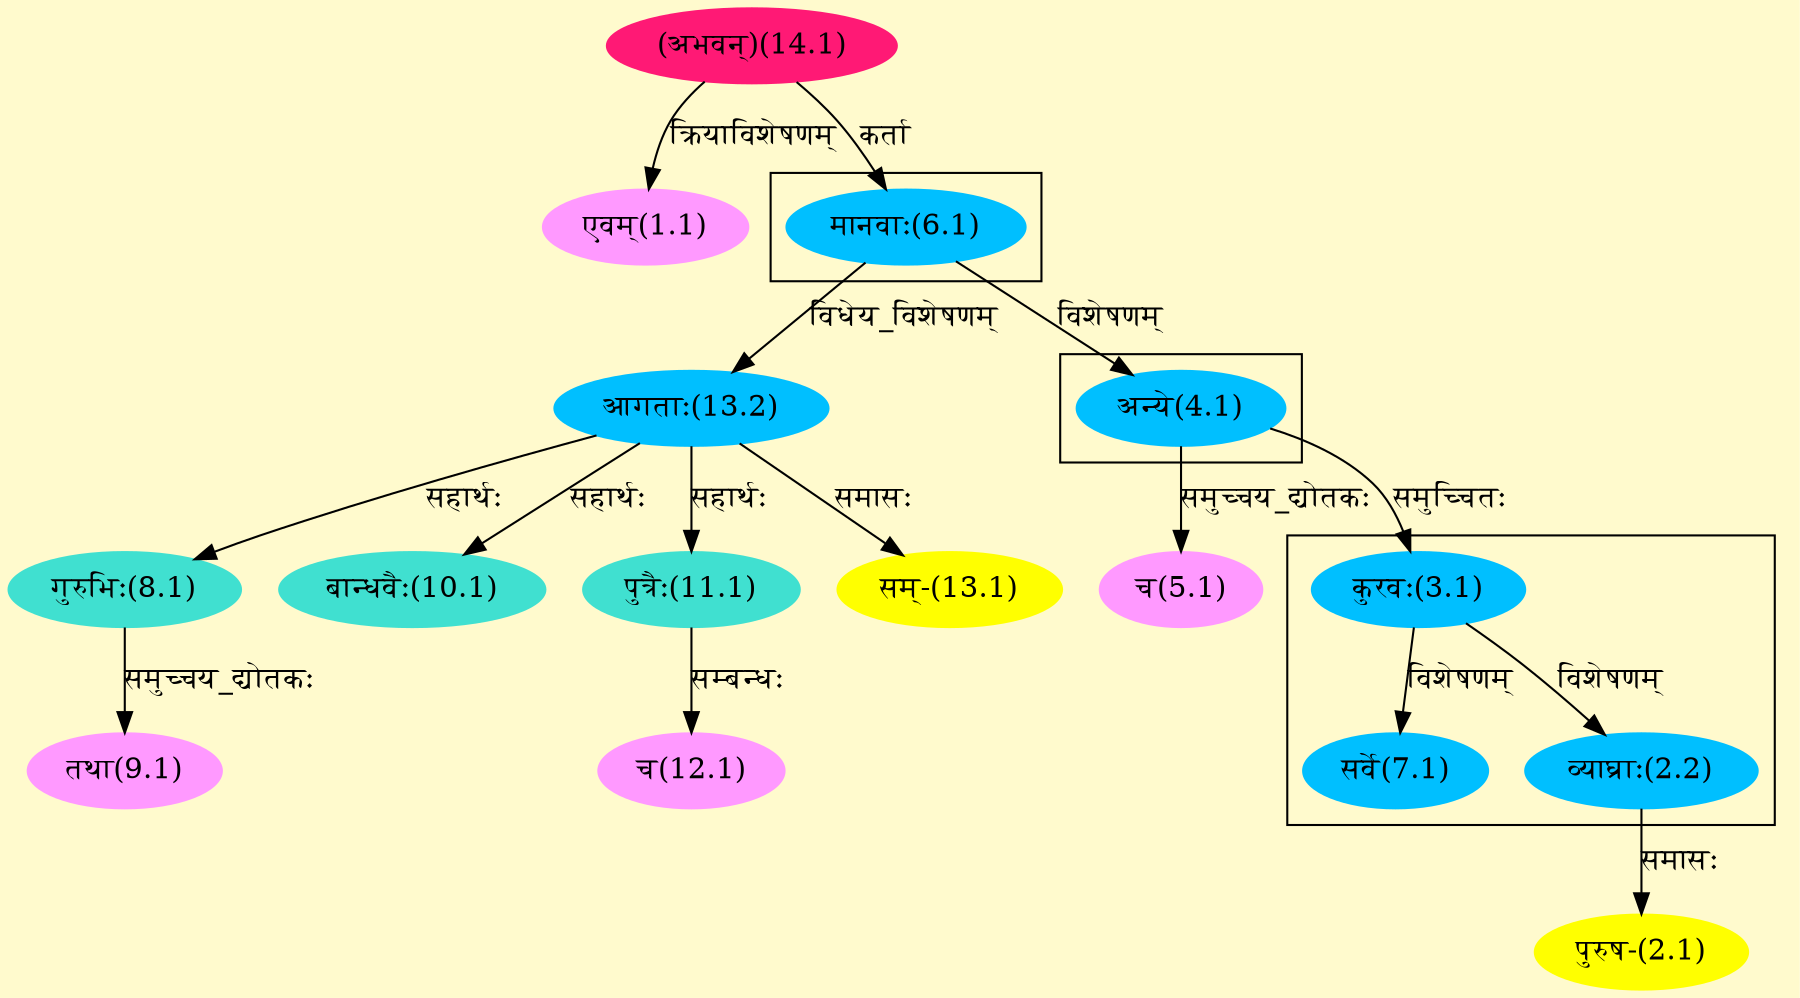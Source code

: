 digraph G{
rankdir=BT;
 compound=true;
 bgcolor="lemonchiffon1";

subgraph cluster_1{
Node2_2 [style=filled, color="#00BFFF" label = "व्याघ्राः(2.2)"]
Node3_1 [style=filled, color="#00BFFF" label = "कुरवः(3.1)"]
Node7_1 [style=filled, color="#00BFFF" label = "सर्वे(7.1)"]

}

subgraph cluster_2{
Node3_1 [style=filled, color="#00BFFF" label = "कुरवः(3.1)"]
Node4_1 [style=filled, color="#00BFFF" label = "अन्ये(4.1)"]
Node7_1 [style=filled, color="#00BFFF" label = "सर्वे(7.1)"]

}

subgraph cluster_3{
Node4_1 [style=filled, color="#00BFFF" label = "अन्ये(4.1)"]
Node6_1 [style=filled, color="#00BFFF" label = "मानवाः(6.1)"]

}
Node1_1 [style=filled, color="#FF99FF" label = "एवम्(1.1)"]
Node14_1 [style=filled, color="#FF1975" label = "(अभवन्)(14.1)"]
Node2_1 [style=filled, color="#FFFF00" label = "पुरुष-(2.1)"]
Node2_2 [style=filled, color="#00BFFF" label = "व्याघ्राः(2.2)"]
Node5_1 [style=filled, color="#FF99FF" label = "च(5.1)"]
Node4_1 [style=filled, color="#00BFFF" label = "अन्ये(4.1)"]
Node6_1 [style=filled, color="#00BFFF" label = "मानवाः(6.1)"]
Node8_1 [style=filled, color="#40E0D0" label = "गुरुभिः(8.1)"]
Node13_2 [style=filled, color="#00BFFF" label = "आगताः(13.2)"]
Node9_1 [style=filled, color="#FF99FF" label = "तथा(9.1)"]
Node10_1 [style=filled, color="#40E0D0" label = "बान्धवैः(10.1)"]
Node11_1 [style=filled, color="#40E0D0" label = "पुत्रैः(11.1)"]
Node12_1 [style=filled, color="#FF99FF" label = "च(12.1)"]
Node13_1 [style=filled, color="#FFFF00" label = "सम्-(13.1)"]
Node7_1 [style=filled, color="#00BFFF" label = "सर्वे(7.1)"]
/* Start of Relations section */

Node1_1 -> Node14_1 [  label="क्रियाविशेषणम्"  dir="back" ]
Node2_1 -> Node2_2 [  label="समासः"  dir="back" ]
Node2_2 -> Node3_1 [  label="विशेषणम्"  dir="back" ]
Node3_1 -> Node4_1 [  label="समुच्चितः"  dir="back" ]
Node4_1 -> Node6_1 [  label="विशेषणम्"  dir="back" ]
Node5_1 -> Node4_1 [  label="समुच्चय_द्योतकः"  dir="back" ]
Node6_1 -> Node14_1 [  label="कर्ता"  dir="back" ]
Node7_1 -> Node3_1 [  label="विशेषणम्"  dir="back" ]
Node8_1 -> Node13_2 [  label="सहार्थः"  dir="back" ]
Node9_1 -> Node8_1 [  label="समुच्चय_द्योतकः"  dir="back" ]
Node10_1 -> Node13_2 [  label="सहार्थः"  dir="back" ]
Node11_1 -> Node13_2 [  label="सहार्थः"  dir="back" ]
Node12_1 -> Node11_1 [  label="सम्बन्धः"  dir="back" ]
Node13_1 -> Node13_2 [  label="समासः"  dir="back" ]
Node13_2 -> Node6_1 [  label="विधेय_विशेषणम्"  dir="back" ]
}
